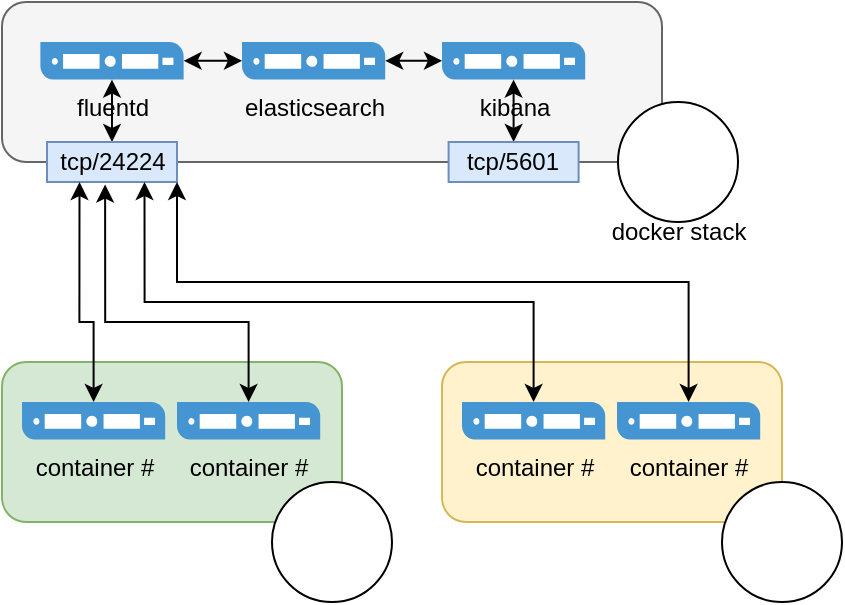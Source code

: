 <mxfile version="20.8.3" type="github">
  <diagram id="I68wecpUvzp9-ElB6bK3" name="Strona-1">
    <mxGraphModel dx="1195" dy="768" grid="1" gridSize="10" guides="1" tooltips="1" connect="1" arrows="1" fold="1" page="1" pageScale="1" pageWidth="827" pageHeight="1169" math="0" shadow="0">
      <root>
        <mxCell id="0" />
        <mxCell id="1" parent="0" />
        <mxCell id="OAQXIavDshPCZhhuom6--2" value="" style="rounded=1;whiteSpace=wrap;html=1;fillColor=#f5f5f5;fontColor=#333333;strokeColor=#666666;" vertex="1" parent="1">
          <mxGeometry x="30" y="40" width="330" height="80" as="geometry" />
        </mxCell>
        <mxCell id="OAQXIavDshPCZhhuom6--15" style="edgeStyle=orthogonalEdgeStyle;rounded=0;orthogonalLoop=1;jettySize=auto;html=1;startArrow=classic;startFill=1;" edge="1" parent="1" source="OAQXIavDshPCZhhuom6--3" target="OAQXIavDshPCZhhuom6--4">
          <mxGeometry relative="1" as="geometry" />
        </mxCell>
        <mxCell id="OAQXIavDshPCZhhuom6--3" value="fluentd" style="pointerEvents=1;shadow=0;dashed=0;html=1;strokeColor=none;fillColor=#4495D1;labelPosition=center;verticalLabelPosition=bottom;verticalAlign=top;align=center;outlineConnect=0;shape=mxgraph.veeam.server;" vertex="1" parent="1">
          <mxGeometry x="49.2" y="60" width="71.6" height="18.8" as="geometry" />
        </mxCell>
        <mxCell id="OAQXIavDshPCZhhuom6--16" style="edgeStyle=orthogonalEdgeStyle;rounded=0;orthogonalLoop=1;jettySize=auto;html=1;startArrow=classic;startFill=1;" edge="1" parent="1" source="OAQXIavDshPCZhhuom6--4" target="OAQXIavDshPCZhhuom6--5">
          <mxGeometry relative="1" as="geometry" />
        </mxCell>
        <mxCell id="OAQXIavDshPCZhhuom6--4" value="elasticsearch" style="pointerEvents=1;shadow=0;dashed=0;html=1;strokeColor=none;fillColor=#4495D1;labelPosition=center;verticalLabelPosition=bottom;verticalAlign=top;align=center;outlineConnect=0;shape=mxgraph.veeam.server;" vertex="1" parent="1">
          <mxGeometry x="150" y="60" width="71.6" height="18.8" as="geometry" />
        </mxCell>
        <mxCell id="OAQXIavDshPCZhhuom6--5" value="kibana" style="pointerEvents=1;shadow=0;dashed=0;html=1;strokeColor=none;fillColor=#4495D1;labelPosition=center;verticalLabelPosition=bottom;verticalAlign=top;align=center;outlineConnect=0;shape=mxgraph.veeam.server;" vertex="1" parent="1">
          <mxGeometry x="250" y="60" width="71.6" height="18.8" as="geometry" />
        </mxCell>
        <mxCell id="OAQXIavDshPCZhhuom6--8" value="" style="group" vertex="1" connectable="0" parent="1">
          <mxGeometry x="338" y="90" width="75" height="80" as="geometry" />
        </mxCell>
        <mxCell id="OAQXIavDshPCZhhuom6--7" value="" style="ellipse;whiteSpace=wrap;html=1;aspect=fixed;" vertex="1" parent="OAQXIavDshPCZhhuom6--8">
          <mxGeometry width="60" height="60" as="geometry" />
        </mxCell>
        <mxCell id="OAQXIavDshPCZhhuom6--6" value="" style="shape=image;html=1;verticalAlign=top;verticalLabelPosition=bottom;labelBackgroundColor=#ffffff;imageAspect=0;aspect=fixed;image=https://cdn0.iconfinder.com/data/icons/social-media-2104/24/social_media_social_media_logo_docker-128.png" vertex="1" parent="OAQXIavDshPCZhhuom6--8">
          <mxGeometry x="10" y="10" width="40" height="40" as="geometry" />
        </mxCell>
        <mxCell id="OAQXIavDshPCZhhuom6--9" value="docker stack" style="text;html=1;align=center;verticalAlign=middle;resizable=0;points=[];autosize=1;strokeColor=none;fillColor=none;" vertex="1" parent="OAQXIavDshPCZhhuom6--8">
          <mxGeometry x="-15" y="50" width="90" height="30" as="geometry" />
        </mxCell>
        <mxCell id="OAQXIavDshPCZhhuom6--12" style="edgeStyle=orthogonalEdgeStyle;rounded=0;orthogonalLoop=1;jettySize=auto;html=1;startArrow=classic;startFill=1;" edge="1" parent="1" source="OAQXIavDshPCZhhuom6--10" target="OAQXIavDshPCZhhuom6--3">
          <mxGeometry relative="1" as="geometry" />
        </mxCell>
        <mxCell id="OAQXIavDshPCZhhuom6--10" value="tcp/24224" style="rounded=0;whiteSpace=wrap;html=1;fillColor=#dae8fc;strokeColor=#6c8ebf;" vertex="1" parent="1">
          <mxGeometry x="52.5" y="110" width="65" height="20" as="geometry" />
        </mxCell>
        <mxCell id="OAQXIavDshPCZhhuom6--13" style="edgeStyle=orthogonalEdgeStyle;rounded=0;orthogonalLoop=1;jettySize=auto;html=1;startArrow=classic;startFill=1;" edge="1" parent="1" source="OAQXIavDshPCZhhuom6--11" target="OAQXIavDshPCZhhuom6--5">
          <mxGeometry relative="1" as="geometry" />
        </mxCell>
        <mxCell id="OAQXIavDshPCZhhuom6--11" value="tcp/5601" style="rounded=0;whiteSpace=wrap;html=1;fillColor=#dae8fc;strokeColor=#6c8ebf;" vertex="1" parent="1">
          <mxGeometry x="253.3" y="110" width="65" height="20" as="geometry" />
        </mxCell>
        <mxCell id="OAQXIavDshPCZhhuom6--17" value="" style="rounded=1;whiteSpace=wrap;html=1;fillColor=#d5e8d4;strokeColor=#82b366;" vertex="1" parent="1">
          <mxGeometry x="30" y="220" width="170" height="80" as="geometry" />
        </mxCell>
        <mxCell id="OAQXIavDshPCZhhuom6--32" style="edgeStyle=orthogonalEdgeStyle;rounded=0;orthogonalLoop=1;jettySize=auto;html=1;entryX=0.25;entryY=1;entryDx=0;entryDy=0;startArrow=classic;startFill=1;" edge="1" parent="1" source="OAQXIavDshPCZhhuom6--23" target="OAQXIavDshPCZhhuom6--10">
          <mxGeometry relative="1" as="geometry">
            <Array as="points">
              <mxPoint x="76" y="200" />
              <mxPoint x="69" y="200" />
            </Array>
          </mxGeometry>
        </mxCell>
        <mxCell id="OAQXIavDshPCZhhuom6--23" value="container #" style="pointerEvents=1;shadow=0;dashed=0;html=1;strokeColor=none;fillColor=#4495D1;labelPosition=center;verticalLabelPosition=bottom;verticalAlign=top;align=center;outlineConnect=0;shape=mxgraph.veeam.server;" vertex="1" parent="1">
          <mxGeometry x="40" y="240" width="71.6" height="18.8" as="geometry" />
        </mxCell>
        <mxCell id="OAQXIavDshPCZhhuom6--33" style="edgeStyle=orthogonalEdgeStyle;rounded=0;orthogonalLoop=1;jettySize=auto;html=1;entryX=0.447;entryY=1.064;entryDx=0;entryDy=0;entryPerimeter=0;startArrow=classic;startFill=1;" edge="1" parent="1" source="OAQXIavDshPCZhhuom6--24" target="OAQXIavDshPCZhhuom6--10">
          <mxGeometry relative="1" as="geometry">
            <Array as="points">
              <mxPoint x="153" y="200" />
              <mxPoint x="82" y="200" />
            </Array>
          </mxGeometry>
        </mxCell>
        <mxCell id="OAQXIavDshPCZhhuom6--24" value="container #" style="pointerEvents=1;shadow=0;dashed=0;html=1;strokeColor=none;fillColor=#4495D1;labelPosition=center;verticalLabelPosition=bottom;verticalAlign=top;align=center;outlineConnect=0;shape=mxgraph.veeam.server;" vertex="1" parent="1">
          <mxGeometry x="117.5" y="240" width="71.6" height="18.8" as="geometry" />
        </mxCell>
        <mxCell id="OAQXIavDshPCZhhuom6--25" value="" style="rounded=1;whiteSpace=wrap;html=1;fillColor=#fff2cc;strokeColor=#d6b656;" vertex="1" parent="1">
          <mxGeometry x="250" y="220" width="170" height="80" as="geometry" />
        </mxCell>
        <mxCell id="OAQXIavDshPCZhhuom6--34" style="edgeStyle=orthogonalEdgeStyle;rounded=0;orthogonalLoop=1;jettySize=auto;html=1;entryX=0.75;entryY=1;entryDx=0;entryDy=0;startArrow=classic;startFill=1;" edge="1" parent="1" source="OAQXIavDshPCZhhuom6--30" target="OAQXIavDshPCZhhuom6--10">
          <mxGeometry relative="1" as="geometry">
            <Array as="points">
              <mxPoint x="296" y="190" />
              <mxPoint x="101" y="190" />
            </Array>
          </mxGeometry>
        </mxCell>
        <mxCell id="OAQXIavDshPCZhhuom6--30" value="container #" style="pointerEvents=1;shadow=0;dashed=0;html=1;strokeColor=none;fillColor=#4495D1;labelPosition=center;verticalLabelPosition=bottom;verticalAlign=top;align=center;outlineConnect=0;shape=mxgraph.veeam.server;" vertex="1" parent="1">
          <mxGeometry x="260" y="240" width="71.6" height="18.8" as="geometry" />
        </mxCell>
        <mxCell id="OAQXIavDshPCZhhuom6--35" style="edgeStyle=orthogonalEdgeStyle;rounded=0;orthogonalLoop=1;jettySize=auto;html=1;entryX=1;entryY=1;entryDx=0;entryDy=0;startArrow=classic;startFill=1;" edge="1" parent="1" source="OAQXIavDshPCZhhuom6--31" target="OAQXIavDshPCZhhuom6--10">
          <mxGeometry relative="1" as="geometry">
            <Array as="points">
              <mxPoint x="373" y="180" />
              <mxPoint x="118" y="180" />
            </Array>
          </mxGeometry>
        </mxCell>
        <mxCell id="OAQXIavDshPCZhhuom6--31" value="container #" style="pointerEvents=1;shadow=0;dashed=0;html=1;strokeColor=none;fillColor=#4495D1;labelPosition=center;verticalLabelPosition=bottom;verticalAlign=top;align=center;outlineConnect=0;shape=mxgraph.veeam.server;" vertex="1" parent="1">
          <mxGeometry x="337.5" y="240" width="71.6" height="18.8" as="geometry" />
        </mxCell>
        <mxCell id="OAQXIavDshPCZhhuom6--20" value="" style="ellipse;whiteSpace=wrap;html=1;aspect=fixed;" vertex="1" parent="1">
          <mxGeometry x="165" y="280" width="60" height="60" as="geometry" />
        </mxCell>
        <mxCell id="OAQXIavDshPCZhhuom6--21" value="" style="shape=image;html=1;verticalAlign=top;verticalLabelPosition=bottom;labelBackgroundColor=#ffffff;imageAspect=0;aspect=fixed;image=https://cdn0.iconfinder.com/data/icons/social-media-2104/24/social_media_social_media_logo_docker-128.png" vertex="1" parent="1">
          <mxGeometry x="175" y="290" width="40" height="40" as="geometry" />
        </mxCell>
        <mxCell id="OAQXIavDshPCZhhuom6--36" value="" style="ellipse;whiteSpace=wrap;html=1;aspect=fixed;" vertex="1" parent="1">
          <mxGeometry x="390" y="280" width="60" height="60" as="geometry" />
        </mxCell>
        <mxCell id="OAQXIavDshPCZhhuom6--37" value="" style="shape=image;html=1;verticalAlign=top;verticalLabelPosition=bottom;labelBackgroundColor=#ffffff;imageAspect=0;aspect=fixed;image=https://cdn0.iconfinder.com/data/icons/social-media-2104/24/social_media_social_media_logo_docker-128.png" vertex="1" parent="1">
          <mxGeometry x="400" y="290" width="40" height="40" as="geometry" />
        </mxCell>
      </root>
    </mxGraphModel>
  </diagram>
</mxfile>
